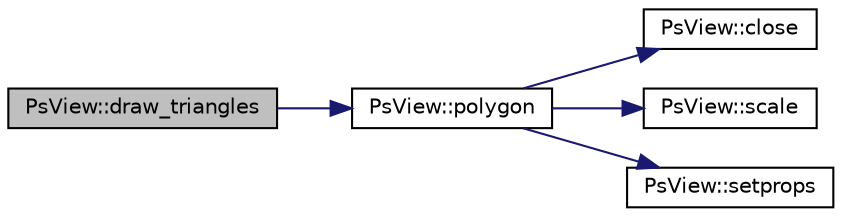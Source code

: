 digraph "PsView::draw_triangles"
{
 // LATEX_PDF_SIZE
  edge [fontname="Helvetica",fontsize="10",labelfontname="Helvetica",labelfontsize="10"];
  node [fontname="Helvetica",fontsize="10",shape=record];
  rankdir="LR";
  Node1 [label="PsView::draw_triangles",height=0.2,width=0.4,color="black", fillcolor="grey75", style="filled", fontcolor="black",tooltip=" "];
  Node1 -> Node2 [color="midnightblue",fontsize="10",style="solid",fontname="Helvetica"];
  Node2 [label="PsView::polygon",height=0.2,width=0.4,color="black", fillcolor="white", style="filled",URL="$d4/db7/class_ps_view.html#a1477cc980d9d2d7ae384e051023f5aff",tooltip=" "];
  Node2 -> Node3 [color="midnightblue",fontsize="10",style="solid",fontname="Helvetica"];
  Node3 [label="PsView::close",height=0.2,width=0.4,color="black", fillcolor="white", style="filled",URL="$d4/db7/class_ps_view.html#a2a49161897a2571c15f9bf893d2c2524",tooltip=" "];
  Node2 -> Node4 [color="midnightblue",fontsize="10",style="solid",fontname="Helvetica"];
  Node4 [label="PsView::scale",height=0.2,width=0.4,color="black", fillcolor="white", style="filled",URL="$d4/db7/class_ps_view.html#a1522bef45bf5601fd6a65b39b40fe934",tooltip=" "];
  Node2 -> Node5 [color="midnightblue",fontsize="10",style="solid",fontname="Helvetica"];
  Node5 [label="PsView::setprops",height=0.2,width=0.4,color="black", fillcolor="white", style="filled",URL="$d4/db7/class_ps_view.html#a19dbc7e564bf2e9ed2f167e7c2a04a0f",tooltip=" "];
}
